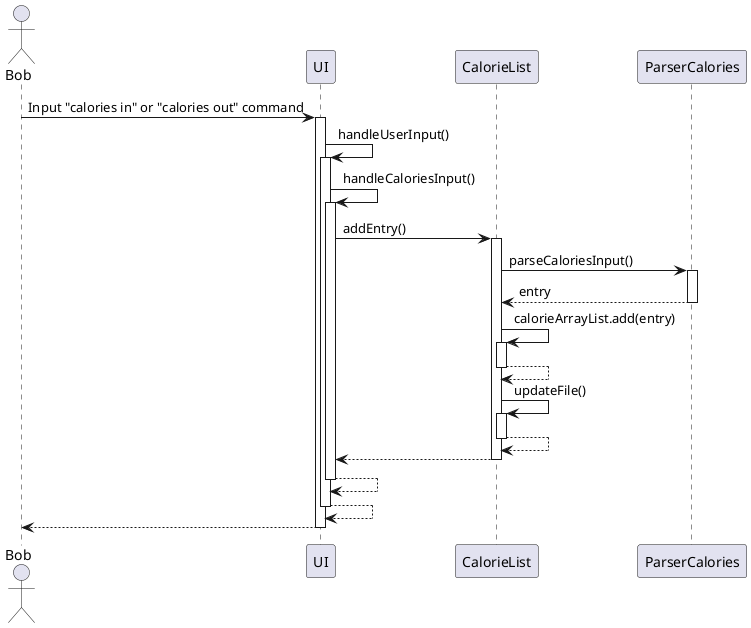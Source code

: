 @startuml
actor Bob
Bob -> UI: Input "calories in" or "calories out" command
activate UI

UI -> UI: handleUserInput()
activate UI

UI -> UI: handleCaloriesInput()
activate UI

UI -> CalorieList: addEntry()
activate CalorieList

CalorieList -> ParserCalories: parseCaloriesInput()
activate ParserCalories
return entry

CalorieList -> CalorieList: calorieArrayList.add(entry)
activate CalorieList
return

CalorieList -> CalorieList: updateFile()
activate CalorieList
return

return
return
return
return

@enduml
